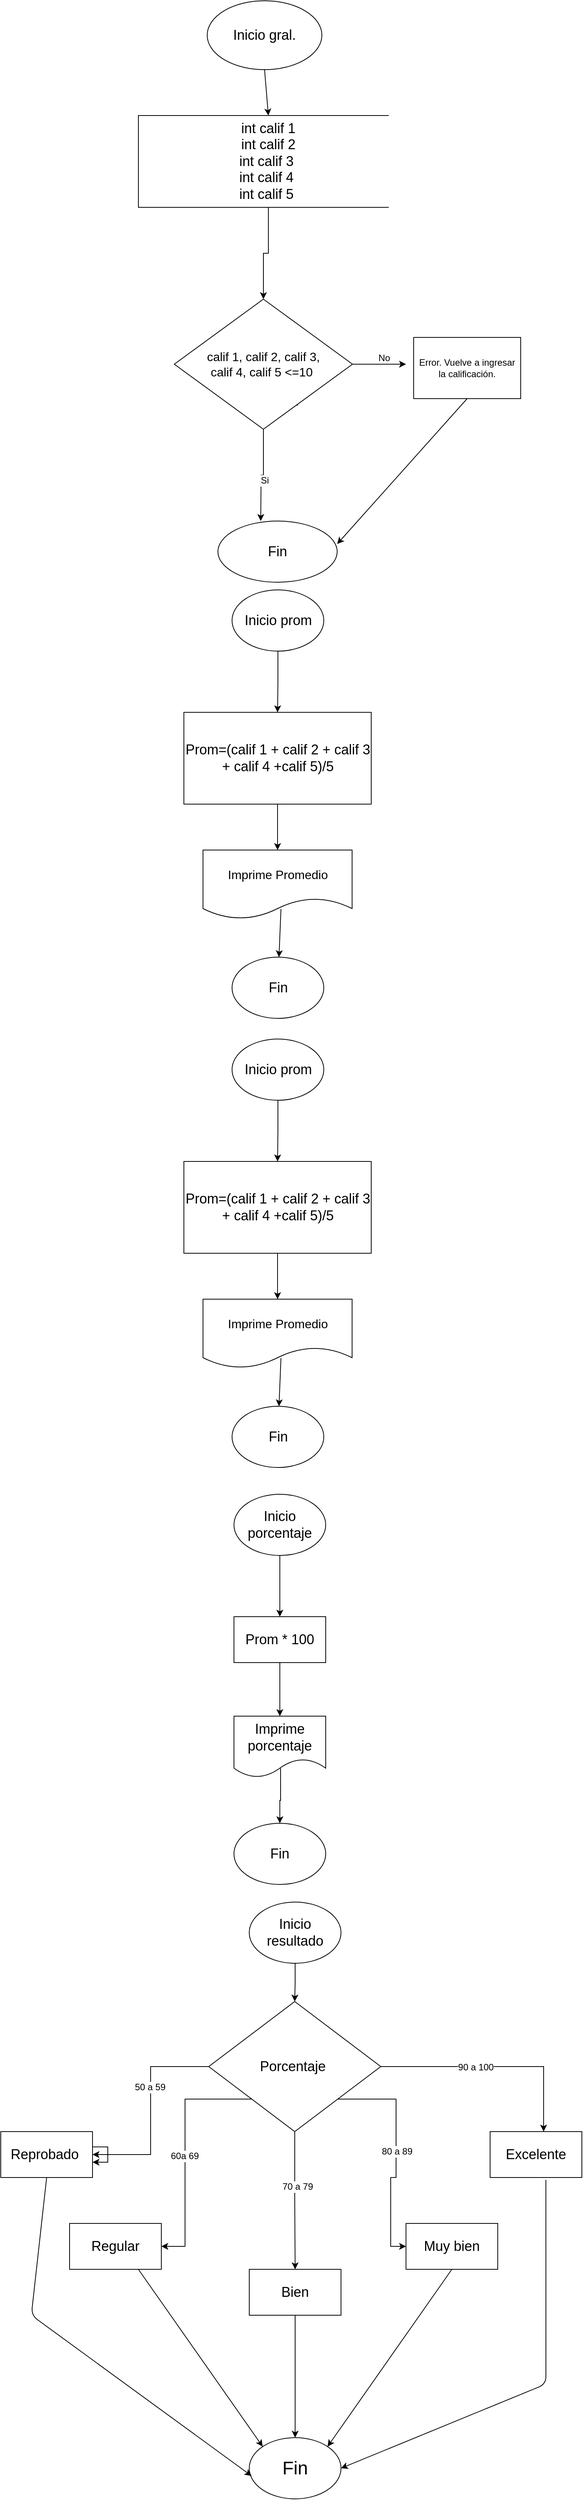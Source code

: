 <mxfile pages="1" version="11.2.5" type="github"><diagram id="NO6EcnrIIQshDxh4V4LC" name="Page-1"><mxGraphModel dx="830" dy="704" grid="1" gridSize="10" guides="1" tooltips="1" connect="1" arrows="1" fold="1" page="1" pageScale="1" pageWidth="1700" pageHeight="5000" math="0" shadow="0"><root><mxCell id="0"/><mxCell id="1" parent="0"/><mxCell id="aDjCV-768EzFrV535b5S-1" value="&lt;font style=&quot;font-size: 18px&quot;&gt;Inicio gral.&lt;/font&gt;" style="ellipse;whiteSpace=wrap;html=1;" vertex="1" parent="1"><mxGeometry x="350" y="80" width="150" height="90" as="geometry"/></mxCell><mxCell id="aDjCV-768EzFrV535b5S-2" value="" style="endArrow=classic;html=1;exitX=0.5;exitY=1;exitDx=0;exitDy=0;entryX=0.5;entryY=0;entryDx=0;entryDy=0;" edge="1" parent="1" source="aDjCV-768EzFrV535b5S-1" target="aDjCV-768EzFrV535b5S-4"><mxGeometry width="50" height="50" relative="1" as="geometry"><mxPoint x="410" y="210" as="sourcePoint"/><mxPoint x="422" y="220" as="targetPoint"/></mxGeometry></mxCell><mxCell id="aDjCV-768EzFrV535b5S-3" style="edgeStyle=orthogonalEdgeStyle;rounded=0;orthogonalLoop=1;jettySize=auto;html=1;entryX=0.5;entryY=0;entryDx=0;entryDy=0;" edge="1" parent="1" source="aDjCV-768EzFrV535b5S-4" target="aDjCV-768EzFrV535b5S-9"><mxGeometry relative="1" as="geometry"/></mxCell><mxCell id="aDjCV-768EzFrV535b5S-4" value="&lt;font size=&quot;4&quot;&gt;int calif 1&lt;br&gt;int calif 2&lt;br&gt;int calif 3&amp;nbsp;&lt;br&gt;int calif 4&amp;nbsp;&lt;br&gt;int calif 5&amp;nbsp;&lt;br&gt;&lt;/font&gt;" style="rounded=0;whiteSpace=wrap;html=1;" vertex="1" parent="1"><mxGeometry x="260" y="230" width="340" height="120" as="geometry"/></mxCell><mxCell id="aDjCV-768EzFrV535b5S-5" value="Text" style="text;html=1;resizable=0;points=[];autosize=1;align=left;verticalAlign=top;spacingTop=-4;" vertex="1" parent="1"><mxGeometry x="445" y="595" width="40" height="20" as="geometry"/></mxCell><mxCell id="aDjCV-768EzFrV535b5S-6" style="edgeStyle=orthogonalEdgeStyle;rounded=0;orthogonalLoop=1;jettySize=auto;html=1;" edge="1" parent="1" source="aDjCV-768EzFrV535b5S-9"><mxGeometry relative="1" as="geometry"><mxPoint x="610" y="555" as="targetPoint"/></mxGeometry></mxCell><mxCell id="aDjCV-768EzFrV535b5S-7" style="edgeStyle=orthogonalEdgeStyle;rounded=0;orthogonalLoop=1;jettySize=auto;html=1;entryX=0.5;entryY=0;entryDx=0;entryDy=0;" edge="1" parent="1" source="aDjCV-768EzFrV535b5S-9"><mxGeometry relative="1" as="geometry"><mxPoint x="420" y="760" as="targetPoint"/></mxGeometry></mxCell><mxCell id="aDjCV-768EzFrV535b5S-8" value="Si" style="text;html=1;resizable=0;points=[];align=center;verticalAlign=middle;labelBackgroundColor=#ffffff;" vertex="1" connectable="0" parent="aDjCV-768EzFrV535b5S-7"><mxGeometry x="0.13" y="4" relative="1" as="geometry"><mxPoint as="offset"/></mxGeometry></mxCell><mxCell id="aDjCV-768EzFrV535b5S-9" value="&lt;font size=&quot;3&quot;&gt;calif 1, calif 2, calif 3,&lt;br&gt;calif 4, calif 5 &amp;lt;=10&amp;nbsp;&lt;br&gt;&lt;/font&gt;" style="rhombus;whiteSpace=wrap;html=1;" vertex="1" parent="1"><mxGeometry x="307" y="470" width="233" height="170" as="geometry"/></mxCell><mxCell id="aDjCV-768EzFrV535b5S-10" value="Error. Vuelve a ingresar&lt;br&gt;la calificación." style="rounded=0;whiteSpace=wrap;html=1;" vertex="1" parent="1"><mxGeometry x="620" y="520" width="140" height="80" as="geometry"/></mxCell><mxCell id="aDjCV-768EzFrV535b5S-11" value="No" style="text;html=1;resizable=0;points=[];autosize=1;align=left;verticalAlign=top;spacingTop=-4;" vertex="1" parent="1"><mxGeometry x="572" y="537" width="30" height="20" as="geometry"/></mxCell><mxCell id="aDjCV-768EzFrV535b5S-12" value="" style="endArrow=classic;html=1;entryX=1;entryY=0.5;entryDx=0;entryDy=0;exitX=0.5;exitY=1;exitDx=0;exitDy=0;" edge="1" parent="1" source="aDjCV-768EzFrV535b5S-10"><mxGeometry width="50" height="50" relative="1" as="geometry"><mxPoint x="680" y="610" as="sourcePoint"/><mxPoint x="520" y="790" as="targetPoint"/></mxGeometry></mxCell><mxCell id="aDjCV-768EzFrV535b5S-13" value="&lt;font style=&quot;font-size: 18px&quot;&gt;Fin&lt;/font&gt;" style="ellipse;whiteSpace=wrap;html=1;" vertex="1" parent="1"><mxGeometry x="364" y="760" width="156" height="80" as="geometry"/></mxCell><mxCell id="aDjCV-768EzFrV535b5S-14" style="edgeStyle=orthogonalEdgeStyle;rounded=0;orthogonalLoop=1;jettySize=auto;html=1;entryX=0.5;entryY=0;entryDx=0;entryDy=0;" edge="1" parent="1" source="aDjCV-768EzFrV535b5S-15" target="aDjCV-768EzFrV535b5S-17"><mxGeometry relative="1" as="geometry"/></mxCell><mxCell id="aDjCV-768EzFrV535b5S-15" value="&lt;font style=&quot;font-size: 18px&quot;&gt;Inicio prom&lt;/font&gt;" style="ellipse;whiteSpace=wrap;html=1;" vertex="1" parent="1"><mxGeometry x="382.5" y="850" width="120" height="80" as="geometry"/></mxCell><mxCell id="aDjCV-768EzFrV535b5S-16" style="edgeStyle=orthogonalEdgeStyle;rounded=0;orthogonalLoop=1;jettySize=auto;html=1;entryX=0.5;entryY=0;entryDx=0;entryDy=0;" edge="1" parent="1" source="aDjCV-768EzFrV535b5S-17" target="aDjCV-768EzFrV535b5S-18"><mxGeometry relative="1" as="geometry"/></mxCell><mxCell id="aDjCV-768EzFrV535b5S-17" value="&lt;font style=&quot;font-size: 18px&quot;&gt;Prom=(calif 1 + calif 2 + calif 3 &lt;br&gt;&lt;/font&gt;&lt;font style=&quot;font-size: 18px&quot;&gt;+ calif 4 +calif 5)/5&lt;/font&gt;" style="rounded=0;whiteSpace=wrap;html=1;" vertex="1" parent="1"><mxGeometry x="319.5" y="1010" width="245" height="120" as="geometry"/></mxCell><mxCell id="aDjCV-768EzFrV535b5S-18" value="&lt;font size=&quot;3&quot;&gt;Imprime Promedio&lt;/font&gt;" style="shape=document;whiteSpace=wrap;html=1;boundedLbl=1;" vertex="1" parent="1"><mxGeometry x="344.5" y="1190" width="195" height="90" as="geometry"/></mxCell><mxCell id="aDjCV-768EzFrV535b5S-19" value="&lt;font style=&quot;font-size: 18px&quot;&gt;Fin&lt;/font&gt;" style="ellipse;whiteSpace=wrap;html=1;" vertex="1" parent="1"><mxGeometry x="382.5" y="1330" width="120" height="80" as="geometry"/></mxCell><mxCell id="aDjCV-768EzFrV535b5S-20" value="" style="endArrow=classic;html=1;exitX=0.523;exitY=0.856;exitDx=0;exitDy=0;exitPerimeter=0;" edge="1" parent="1" source="aDjCV-768EzFrV535b5S-18" target="aDjCV-768EzFrV535b5S-19"><mxGeometry width="50" height="50" relative="1" as="geometry"><mxPoint x="317.5" y="1480" as="sourcePoint"/><mxPoint x="367.5" y="1430" as="targetPoint"/></mxGeometry></mxCell><mxCell id="aDjCV-768EzFrV535b5S-21" style="edgeStyle=orthogonalEdgeStyle;rounded=0;orthogonalLoop=1;jettySize=auto;html=1;entryX=0.5;entryY=0;entryDx=0;entryDy=0;" edge="1" parent="1" source="aDjCV-768EzFrV535b5S-22" target="aDjCV-768EzFrV535b5S-24"><mxGeometry relative="1" as="geometry"/></mxCell><mxCell id="aDjCV-768EzFrV535b5S-22" value="&lt;font style=&quot;font-size: 18px&quot;&gt;Inicio prom&lt;/font&gt;" style="ellipse;whiteSpace=wrap;html=1;" vertex="1" parent="1"><mxGeometry x="382.5" y="1437" width="120" height="80" as="geometry"/></mxCell><mxCell id="aDjCV-768EzFrV535b5S-23" style="edgeStyle=orthogonalEdgeStyle;rounded=0;orthogonalLoop=1;jettySize=auto;html=1;entryX=0.5;entryY=0;entryDx=0;entryDy=0;" edge="1" parent="1" source="aDjCV-768EzFrV535b5S-24" target="aDjCV-768EzFrV535b5S-25"><mxGeometry relative="1" as="geometry"/></mxCell><mxCell id="aDjCV-768EzFrV535b5S-24" value="&lt;font style=&quot;font-size: 18px&quot;&gt;Prom=(calif 1 + calif 2 + calif 3 &lt;br&gt;&lt;/font&gt;&lt;font style=&quot;font-size: 18px&quot;&gt;+ calif 4 +calif 5)/5&lt;/font&gt;" style="rounded=0;whiteSpace=wrap;html=1;" vertex="1" parent="1"><mxGeometry x="319.5" y="1597" width="245" height="120" as="geometry"/></mxCell><mxCell id="aDjCV-768EzFrV535b5S-25" value="&lt;font size=&quot;3&quot;&gt;Imprime Promedio&lt;/font&gt;" style="shape=document;whiteSpace=wrap;html=1;boundedLbl=1;" vertex="1" parent="1"><mxGeometry x="344.5" y="1777" width="195" height="90" as="geometry"/></mxCell><mxCell id="aDjCV-768EzFrV535b5S-26" value="&lt;font style=&quot;font-size: 18px&quot;&gt;Fin&lt;/font&gt;" style="ellipse;whiteSpace=wrap;html=1;" vertex="1" parent="1"><mxGeometry x="382.5" y="1917" width="120" height="80" as="geometry"/></mxCell><mxCell id="aDjCV-768EzFrV535b5S-27" value="" style="endArrow=classic;html=1;exitX=0.523;exitY=0.856;exitDx=0;exitDy=0;exitPerimeter=0;" edge="1" parent="1" source="aDjCV-768EzFrV535b5S-25" target="aDjCV-768EzFrV535b5S-26"><mxGeometry width="50" height="50" relative="1" as="geometry"><mxPoint x="317.5" y="2067" as="sourcePoint"/><mxPoint x="367.5" y="2017" as="targetPoint"/></mxGeometry></mxCell><mxCell id="aDjCV-768EzFrV535b5S-28" style="edgeStyle=orthogonalEdgeStyle;rounded=0;orthogonalLoop=1;jettySize=auto;html=1;entryX=0.5;entryY=0;entryDx=0;entryDy=0;" edge="1" parent="1" source="aDjCV-768EzFrV535b5S-29" target="aDjCV-768EzFrV535b5S-31"><mxGeometry relative="1" as="geometry"/></mxCell><mxCell id="aDjCV-768EzFrV535b5S-29" value="&lt;font style=&quot;font-size: 18px&quot;&gt;Inicio porcentaje&lt;/font&gt;" style="ellipse;whiteSpace=wrap;html=1;" vertex="1" parent="1"><mxGeometry x="385" y="2032" width="120" height="80" as="geometry"/></mxCell><mxCell id="aDjCV-768EzFrV535b5S-30" style="edgeStyle=orthogonalEdgeStyle;rounded=0;orthogonalLoop=1;jettySize=auto;html=1;entryX=0.5;entryY=0;entryDx=0;entryDy=0;" edge="1" parent="1" source="aDjCV-768EzFrV535b5S-31" target="aDjCV-768EzFrV535b5S-33"><mxGeometry relative="1" as="geometry"/></mxCell><mxCell id="aDjCV-768EzFrV535b5S-31" value="&lt;font style=&quot;font-size: 18px&quot;&gt;Prom * 100&lt;/font&gt;" style="rounded=0;whiteSpace=wrap;html=1;" vertex="1" parent="1"><mxGeometry x="385" y="2192" width="120" height="60" as="geometry"/></mxCell><mxCell id="aDjCV-768EzFrV535b5S-32" style="edgeStyle=orthogonalEdgeStyle;rounded=0;orthogonalLoop=1;jettySize=auto;html=1;entryX=0.5;entryY=0;entryDx=0;entryDy=0;exitX=0.508;exitY=0.85;exitDx=0;exitDy=0;exitPerimeter=0;" edge="1" parent="1" source="aDjCV-768EzFrV535b5S-33" target="aDjCV-768EzFrV535b5S-34"><mxGeometry relative="1" as="geometry"><mxPoint x="445" y="2452" as="targetPoint"/></mxGeometry></mxCell><mxCell id="aDjCV-768EzFrV535b5S-33" value="&lt;font style=&quot;font-size: 18px&quot;&gt;Imprime porcentaje&lt;/font&gt;" style="shape=document;whiteSpace=wrap;html=1;boundedLbl=1;" vertex="1" parent="1"><mxGeometry x="385" y="2322" width="120" height="80" as="geometry"/></mxCell><mxCell id="aDjCV-768EzFrV535b5S-34" value="&lt;font style=&quot;font-size: 18px&quot;&gt;Fin&lt;/font&gt;" style="ellipse;whiteSpace=wrap;html=1;" vertex="1" parent="1"><mxGeometry x="385" y="2462" width="120" height="80" as="geometry"/></mxCell><mxCell id="aDjCV-768EzFrV535b5S-35" style="edgeStyle=orthogonalEdgeStyle;rounded=0;orthogonalLoop=1;jettySize=auto;html=1;entryX=0.5;entryY=0;entryDx=0;entryDy=0;" edge="1" parent="1" source="aDjCV-768EzFrV535b5S-36" target="aDjCV-768EzFrV535b5S-47"><mxGeometry relative="1" as="geometry"/></mxCell><mxCell id="aDjCV-768EzFrV535b5S-36" value="&lt;font style=&quot;font-size: 18px&quot;&gt;Inicio resultado&lt;/font&gt;" style="ellipse;whiteSpace=wrap;html=1;" vertex="1" parent="1"><mxGeometry x="405" y="2565" width="120" height="80" as="geometry"/></mxCell><mxCell id="aDjCV-768EzFrV535b5S-37" style="edgeStyle=orthogonalEdgeStyle;rounded=0;orthogonalLoop=1;jettySize=auto;html=1;" edge="1" parent="1" source="aDjCV-768EzFrV535b5S-47" target="aDjCV-768EzFrV535b5S-48"><mxGeometry relative="1" as="geometry"/></mxCell><mxCell id="aDjCV-768EzFrV535b5S-38" value="50 a 59" style="text;html=1;resizable=0;points=[];align=center;verticalAlign=middle;labelBackgroundColor=#ffffff;" vertex="1" connectable="0" parent="aDjCV-768EzFrV535b5S-37"><mxGeometry x="-0.431" y="27" relative="1" as="geometry"><mxPoint x="-28" y="27" as="offset"/></mxGeometry></mxCell><mxCell id="aDjCV-768EzFrV535b5S-39" style="edgeStyle=orthogonalEdgeStyle;rounded=0;orthogonalLoop=1;jettySize=auto;html=1;exitX=0;exitY=1;exitDx=0;exitDy=0;entryX=1;entryY=0.5;entryDx=0;entryDy=0;" edge="1" parent="1" source="aDjCV-768EzFrV535b5S-47" target="aDjCV-768EzFrV535b5S-49"><mxGeometry relative="1" as="geometry"/></mxCell><mxCell id="aDjCV-768EzFrV535b5S-40" value="60a 69&amp;nbsp;" style="text;html=1;resizable=0;points=[];align=center;verticalAlign=middle;labelBackgroundColor=#ffffff;" vertex="1" connectable="0" parent="aDjCV-768EzFrV535b5S-39"><mxGeometry x="0.039" y="1" relative="1" as="geometry"><mxPoint as="offset"/></mxGeometry></mxCell><mxCell id="aDjCV-768EzFrV535b5S-41" style="edgeStyle=orthogonalEdgeStyle;rounded=0;orthogonalLoop=1;jettySize=auto;html=1;exitX=0.5;exitY=1;exitDx=0;exitDy=0;entryX=0.5;entryY=0;entryDx=0;entryDy=0;" edge="1" parent="1" source="aDjCV-768EzFrV535b5S-47" target="aDjCV-768EzFrV535b5S-51"><mxGeometry relative="1" as="geometry"/></mxCell><mxCell id="aDjCV-768EzFrV535b5S-42" value="70 a 79" style="text;html=1;resizable=0;points=[];align=center;verticalAlign=middle;labelBackgroundColor=#ffffff;" vertex="1" connectable="0" parent="aDjCV-768EzFrV535b5S-41"><mxGeometry x="-0.2" y="3" relative="1" as="geometry"><mxPoint as="offset"/></mxGeometry></mxCell><mxCell id="aDjCV-768EzFrV535b5S-43" style="edgeStyle=orthogonalEdgeStyle;rounded=0;orthogonalLoop=1;jettySize=auto;html=1;exitX=1;exitY=1;exitDx=0;exitDy=0;entryX=0;entryY=0.5;entryDx=0;entryDy=0;" edge="1" parent="1" source="aDjCV-768EzFrV535b5S-47" target="aDjCV-768EzFrV535b5S-52"><mxGeometry relative="1" as="geometry"/></mxCell><mxCell id="aDjCV-768EzFrV535b5S-44" value="80 a 89" style="text;html=1;resizable=0;points=[];align=center;verticalAlign=middle;labelBackgroundColor=#ffffff;" vertex="1" connectable="0" parent="aDjCV-768EzFrV535b5S-43"><mxGeometry x="-0.024" y="1" relative="1" as="geometry"><mxPoint as="offset"/></mxGeometry></mxCell><mxCell id="aDjCV-768EzFrV535b5S-45" style="edgeStyle=orthogonalEdgeStyle;rounded=0;orthogonalLoop=1;jettySize=auto;html=1;exitX=1;exitY=0.5;exitDx=0;exitDy=0;entryX=0.583;entryY=0;entryDx=0;entryDy=0;entryPerimeter=0;" edge="1" parent="1" source="aDjCV-768EzFrV535b5S-47" target="aDjCV-768EzFrV535b5S-53"><mxGeometry relative="1" as="geometry"/></mxCell><mxCell id="aDjCV-768EzFrV535b5S-46" value="90 a 100" style="text;html=1;resizable=0;points=[];align=center;verticalAlign=middle;labelBackgroundColor=#ffffff;" vertex="1" connectable="0" parent="aDjCV-768EzFrV535b5S-45"><mxGeometry x="-0.168" y="-1" relative="1" as="geometry"><mxPoint as="offset"/></mxGeometry></mxCell><mxCell id="aDjCV-768EzFrV535b5S-47" value="&lt;font style=&quot;font-size: 18px&quot;&gt;Porcentaje&amp;nbsp;&lt;/font&gt;" style="rhombus;whiteSpace=wrap;html=1;" vertex="1" parent="1"><mxGeometry x="352" y="2695" width="225" height="170" as="geometry"/></mxCell><mxCell id="aDjCV-768EzFrV535b5S-48" value="&lt;font style=&quot;font-size: 18px&quot;&gt;Reprobado&amp;nbsp;&lt;/font&gt;" style="rounded=0;whiteSpace=wrap;html=1;" vertex="1" parent="1"><mxGeometry x="80" y="2865" width="120" height="60" as="geometry"/></mxCell><mxCell id="aDjCV-768EzFrV535b5S-49" value="&lt;font style=&quot;font-size: 18px&quot;&gt;Regular&lt;/font&gt;" style="rounded=0;whiteSpace=wrap;html=1;" vertex="1" parent="1"><mxGeometry x="170" y="2985" width="120" height="60" as="geometry"/></mxCell><mxCell id="aDjCV-768EzFrV535b5S-50" style="edgeStyle=orthogonalEdgeStyle;rounded=0;orthogonalLoop=1;jettySize=auto;html=1;entryX=0.5;entryY=0;entryDx=0;entryDy=0;" edge="1" parent="1" source="aDjCV-768EzFrV535b5S-51" target="aDjCV-768EzFrV535b5S-54"><mxGeometry relative="1" as="geometry"/></mxCell><mxCell id="aDjCV-768EzFrV535b5S-51" value="&lt;font style=&quot;font-size: 18px&quot;&gt;Bien&lt;/font&gt;" style="rounded=0;whiteSpace=wrap;html=1;" vertex="1" parent="1"><mxGeometry x="405" y="3045" width="120" height="60" as="geometry"/></mxCell><mxCell id="aDjCV-768EzFrV535b5S-52" value="&lt;font style=&quot;font-size: 18px&quot;&gt;Muy bien&lt;/font&gt;" style="rounded=0;whiteSpace=wrap;html=1;" vertex="1" parent="1"><mxGeometry x="610" y="2985" width="120" height="60" as="geometry"/></mxCell><mxCell id="aDjCV-768EzFrV535b5S-53" value="&lt;font style=&quot;font-size: 18px&quot;&gt;Excelente&lt;/font&gt;" style="rounded=0;whiteSpace=wrap;html=1;" vertex="1" parent="1"><mxGeometry x="720" y="2865" width="120" height="60" as="geometry"/></mxCell><mxCell id="aDjCV-768EzFrV535b5S-54" value="&lt;font style=&quot;font-size: 24px&quot;&gt;Fin&lt;/font&gt;" style="ellipse;whiteSpace=wrap;html=1;" vertex="1" parent="1"><mxGeometry x="405" y="3265" width="120" height="80" as="geometry"/></mxCell><mxCell id="aDjCV-768EzFrV535b5S-55" style="edgeStyle=orthogonalEdgeStyle;rounded=0;orthogonalLoop=1;jettySize=auto;html=1;" edge="1" parent="1" source="aDjCV-768EzFrV535b5S-48" target="aDjCV-768EzFrV535b5S-48"><mxGeometry relative="1" as="geometry"/></mxCell><mxCell id="aDjCV-768EzFrV535b5S-56" value="" style="endArrow=classic;html=1;entryX=0;entryY=0;entryDx=0;entryDy=0;exitX=0.75;exitY=1;exitDx=0;exitDy=0;" edge="1" parent="1" source="aDjCV-768EzFrV535b5S-49" target="aDjCV-768EzFrV535b5S-54"><mxGeometry width="50" height="50" relative="1" as="geometry"><mxPoint x="80" y="3415" as="sourcePoint"/><mxPoint x="130" y="3365" as="targetPoint"/></mxGeometry></mxCell><mxCell id="aDjCV-768EzFrV535b5S-57" value="" style="endArrow=classic;html=1;entryX=1;entryY=0;entryDx=0;entryDy=0;exitX=0.5;exitY=1;exitDx=0;exitDy=0;" edge="1" parent="1" source="aDjCV-768EzFrV535b5S-52" target="aDjCV-768EzFrV535b5S-54"><mxGeometry width="50" height="50" relative="1" as="geometry"><mxPoint x="670" y="3065" as="sourcePoint"/><mxPoint x="130" y="3365" as="targetPoint"/></mxGeometry></mxCell><mxCell id="aDjCV-768EzFrV535b5S-58" value="" style="endArrow=classic;html=1;entryX=0.025;entryY=0.625;entryDx=0;entryDy=0;entryPerimeter=0;exitX=0.5;exitY=1;exitDx=0;exitDy=0;" edge="1" parent="1" source="aDjCV-768EzFrV535b5S-48" target="aDjCV-768EzFrV535b5S-54"><mxGeometry width="50" height="50" relative="1" as="geometry"><mxPoint x="140" y="2935" as="sourcePoint"/><mxPoint x="130" y="3365" as="targetPoint"/><Array as="points"><mxPoint x="120" y="3105"/></Array></mxGeometry></mxCell><mxCell id="aDjCV-768EzFrV535b5S-59" value="" style="endArrow=classic;html=1;entryX=1;entryY=0.5;entryDx=0;entryDy=0;exitX=0.608;exitY=1.05;exitDx=0;exitDy=0;exitPerimeter=0;" edge="1" parent="1" source="aDjCV-768EzFrV535b5S-53" target="aDjCV-768EzFrV535b5S-54"><mxGeometry width="50" height="50" relative="1" as="geometry"><mxPoint x="650" y="3315" as="sourcePoint"/><mxPoint x="700" y="3265" as="targetPoint"/><Array as="points"><mxPoint x="793" y="3195"/></Array></mxGeometry></mxCell></root></mxGraphModel></diagram></mxfile>